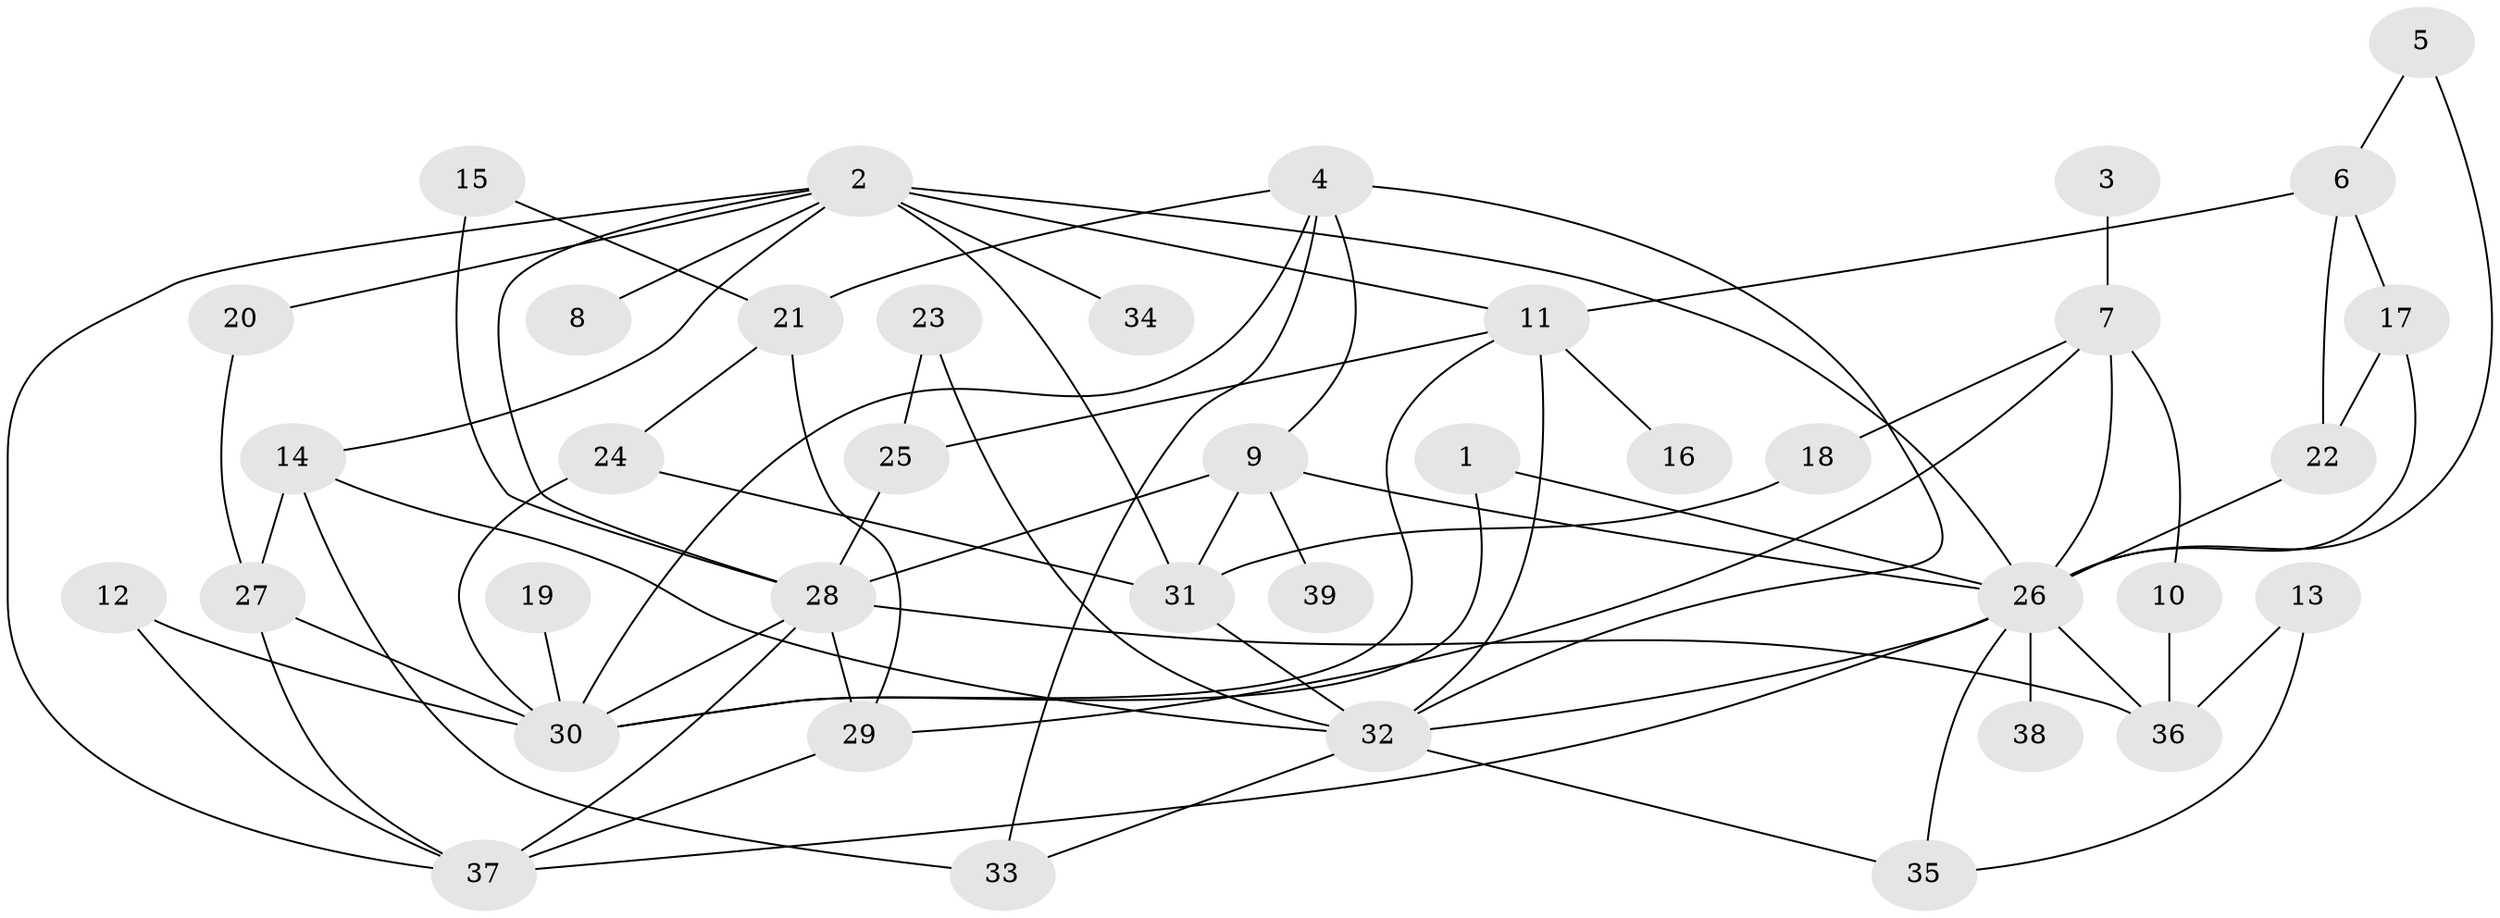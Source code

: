 // original degree distribution, {6: 0.03896103896103896, 7: 0.025974025974025976, 4: 0.16883116883116883, 9: 0.012987012987012988, 5: 0.07792207792207792, 2: 0.3246753246753247, 1: 0.19480519480519481, 3: 0.15584415584415584}
// Generated by graph-tools (version 1.1) at 2025/25/03/09/25 03:25:30]
// undirected, 39 vertices, 72 edges
graph export_dot {
graph [start="1"]
  node [color=gray90,style=filled];
  1;
  2;
  3;
  4;
  5;
  6;
  7;
  8;
  9;
  10;
  11;
  12;
  13;
  14;
  15;
  16;
  17;
  18;
  19;
  20;
  21;
  22;
  23;
  24;
  25;
  26;
  27;
  28;
  29;
  30;
  31;
  32;
  33;
  34;
  35;
  36;
  37;
  38;
  39;
  1 -- 26 [weight=1.0];
  1 -- 30 [weight=1.0];
  2 -- 8 [weight=1.0];
  2 -- 11 [weight=1.0];
  2 -- 14 [weight=1.0];
  2 -- 20 [weight=1.0];
  2 -- 26 [weight=1.0];
  2 -- 28 [weight=1.0];
  2 -- 31 [weight=1.0];
  2 -- 34 [weight=2.0];
  2 -- 37 [weight=1.0];
  3 -- 7 [weight=1.0];
  4 -- 9 [weight=1.0];
  4 -- 21 [weight=1.0];
  4 -- 30 [weight=1.0];
  4 -- 32 [weight=1.0];
  4 -- 33 [weight=1.0];
  5 -- 6 [weight=1.0];
  5 -- 26 [weight=1.0];
  6 -- 11 [weight=1.0];
  6 -- 17 [weight=1.0];
  6 -- 22 [weight=1.0];
  7 -- 10 [weight=1.0];
  7 -- 18 [weight=1.0];
  7 -- 26 [weight=1.0];
  7 -- 29 [weight=1.0];
  9 -- 26 [weight=1.0];
  9 -- 28 [weight=1.0];
  9 -- 31 [weight=1.0];
  9 -- 39 [weight=1.0];
  10 -- 36 [weight=1.0];
  11 -- 16 [weight=1.0];
  11 -- 25 [weight=1.0];
  11 -- 30 [weight=1.0];
  11 -- 32 [weight=1.0];
  12 -- 30 [weight=1.0];
  12 -- 37 [weight=1.0];
  13 -- 35 [weight=1.0];
  13 -- 36 [weight=1.0];
  14 -- 27 [weight=1.0];
  14 -- 32 [weight=1.0];
  14 -- 33 [weight=1.0];
  15 -- 21 [weight=1.0];
  15 -- 28 [weight=1.0];
  17 -- 22 [weight=1.0];
  17 -- 26 [weight=1.0];
  18 -- 31 [weight=1.0];
  19 -- 30 [weight=1.0];
  20 -- 27 [weight=1.0];
  21 -- 24 [weight=1.0];
  21 -- 29 [weight=1.0];
  22 -- 26 [weight=1.0];
  23 -- 25 [weight=1.0];
  23 -- 32 [weight=1.0];
  24 -- 30 [weight=1.0];
  24 -- 31 [weight=1.0];
  25 -- 28 [weight=1.0];
  26 -- 32 [weight=1.0];
  26 -- 35 [weight=1.0];
  26 -- 36 [weight=1.0];
  26 -- 37 [weight=1.0];
  26 -- 38 [weight=1.0];
  27 -- 30 [weight=1.0];
  27 -- 37 [weight=1.0];
  28 -- 29 [weight=1.0];
  28 -- 30 [weight=1.0];
  28 -- 36 [weight=1.0];
  28 -- 37 [weight=1.0];
  29 -- 37 [weight=1.0];
  31 -- 32 [weight=1.0];
  32 -- 33 [weight=1.0];
  32 -- 35 [weight=1.0];
}
